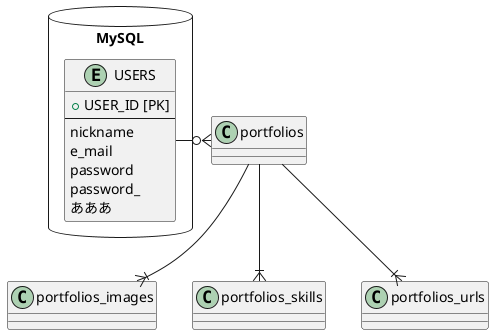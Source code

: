 @startuml EntityRelationship

package "MySQL" as target_system <<Database>> {

    entity "USERS" as users {
        + USER_ID [PK]
        --
        nickname
        e_mail
        password
        password_
        あああ
       }


    }

users --right--o{ portfolios
portfolios -down-|{ portfolios_images
portfolios -down-|{ portfolios_skills
portfolios --|{ portfolios_urls

@enduml